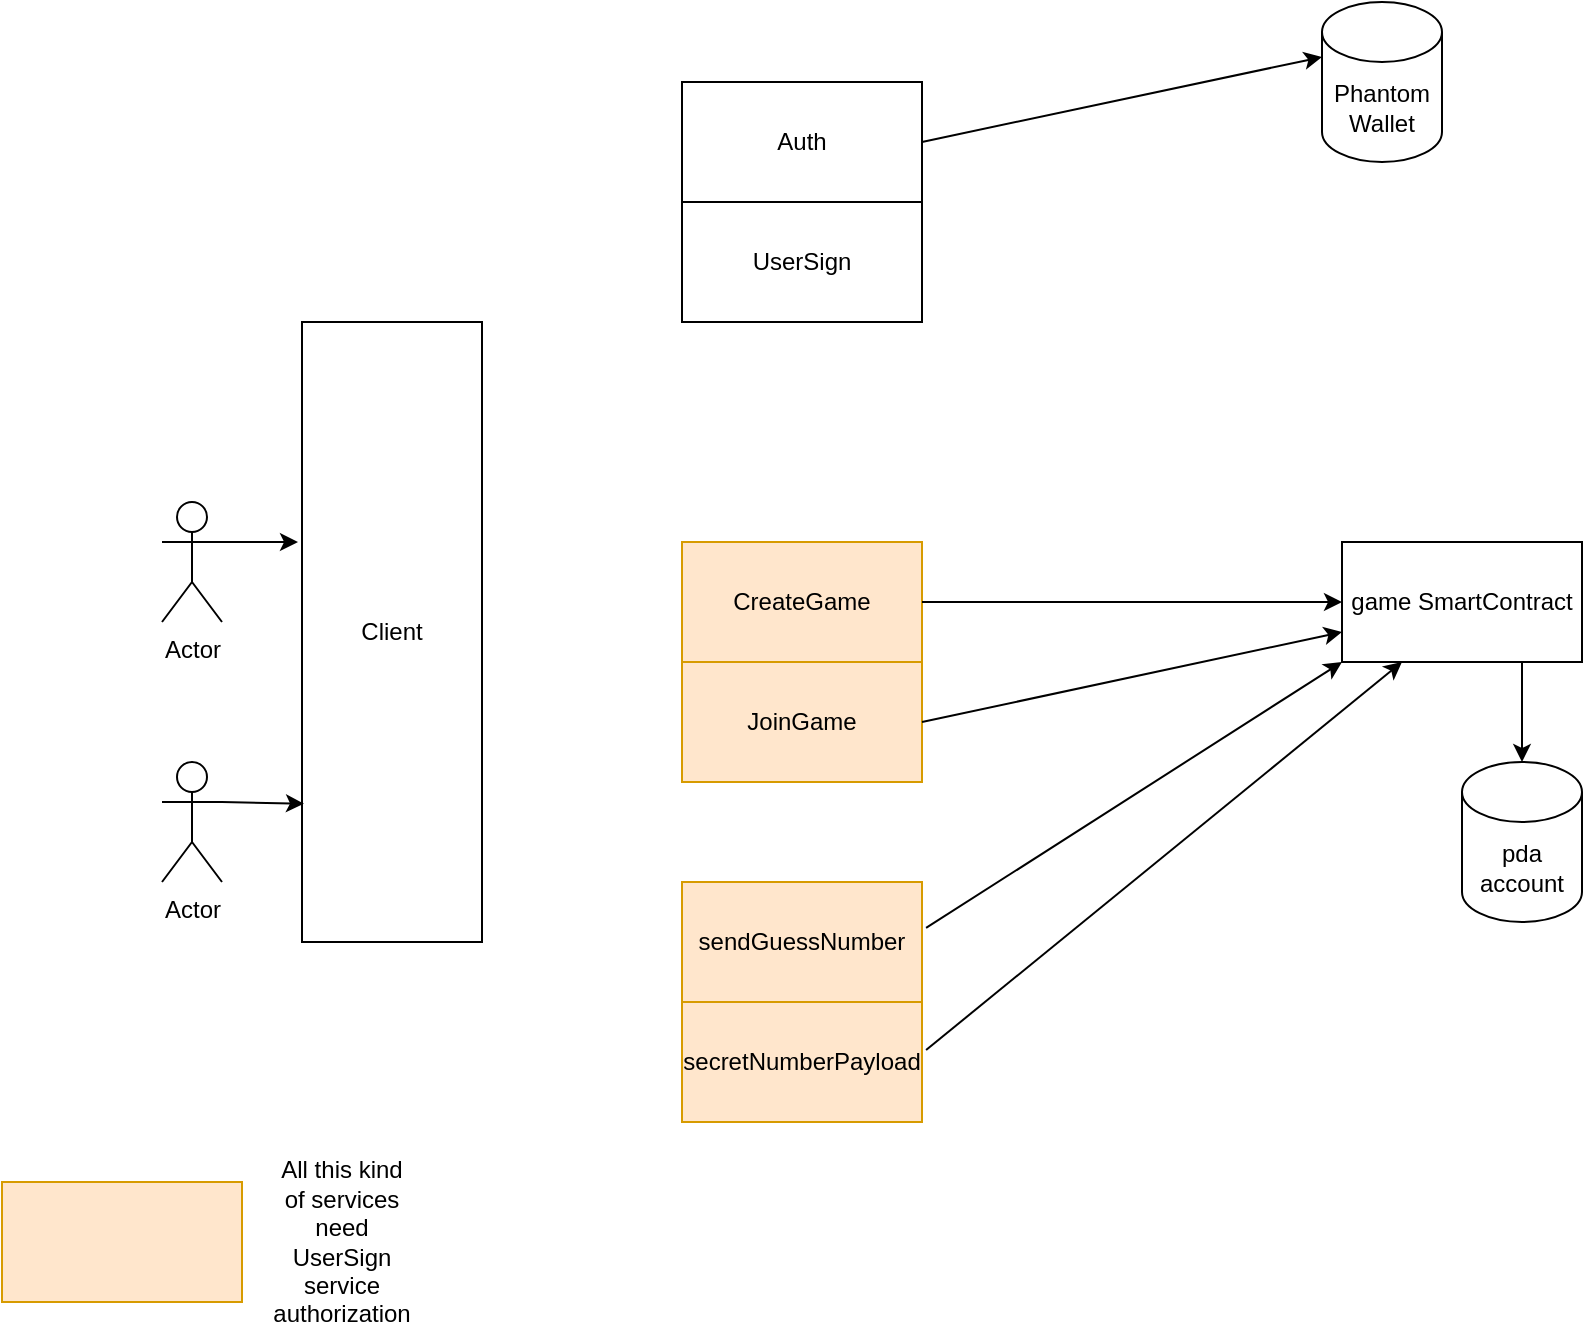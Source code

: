 <mxfile version="15.2.9" type="github">
  <diagram id="HRANH3u2XZls_gorqm9L" name="Page-1">
    <mxGraphModel dx="1422" dy="762" grid="1" gridSize="10" guides="1" tooltips="1" connect="1" arrows="1" fold="1" page="1" pageScale="1" pageWidth="850" pageHeight="1100" math="0" shadow="0">
      <root>
        <mxCell id="0" />
        <mxCell id="1" parent="0" />
        <mxCell id="yjDHvjiuVbuRtsxtX4dv-1" value="Actor" style="shape=umlActor;verticalLabelPosition=bottom;verticalAlign=top;html=1;outlineConnect=0;" vertex="1" parent="1">
          <mxGeometry x="110" y="330" width="30" height="60" as="geometry" />
        </mxCell>
        <mxCell id="yjDHvjiuVbuRtsxtX4dv-4" value="UserSign" style="rounded=0;whiteSpace=wrap;html=1;" vertex="1" parent="1">
          <mxGeometry x="370" y="180" width="120" height="60" as="geometry" />
        </mxCell>
        <mxCell id="yjDHvjiuVbuRtsxtX4dv-5" value="Phantom&lt;br&gt;Wallet" style="shape=cylinder3;whiteSpace=wrap;html=1;boundedLbl=1;backgroundOutline=1;size=15;" vertex="1" parent="1">
          <mxGeometry x="690" y="80" width="60" height="80" as="geometry" />
        </mxCell>
        <mxCell id="yjDHvjiuVbuRtsxtX4dv-7" value="CreateGame" style="rounded=0;whiteSpace=wrap;html=1;fillColor=#ffe6cc;strokeColor=#d79b00;" vertex="1" parent="1">
          <mxGeometry x="370" y="350" width="120" height="60" as="geometry" />
        </mxCell>
        <mxCell id="yjDHvjiuVbuRtsxtX4dv-8" value="JoinGame" style="rounded=0;whiteSpace=wrap;html=1;fillColor=#ffe6cc;strokeColor=#d79b00;" vertex="1" parent="1">
          <mxGeometry x="370" y="410" width="120" height="60" as="geometry" />
        </mxCell>
        <mxCell id="yjDHvjiuVbuRtsxtX4dv-9" value="Auth" style="rounded=0;whiteSpace=wrap;html=1;" vertex="1" parent="1">
          <mxGeometry x="370" y="120" width="120" height="60" as="geometry" />
        </mxCell>
        <mxCell id="yjDHvjiuVbuRtsxtX4dv-11" value="sendGuessNumber" style="rounded=0;whiteSpace=wrap;html=1;fillColor=#ffe6cc;strokeColor=#d79b00;" vertex="1" parent="1">
          <mxGeometry x="370" y="520" width="120" height="60" as="geometry" />
        </mxCell>
        <mxCell id="yjDHvjiuVbuRtsxtX4dv-14" value="" style="endArrow=classic;html=1;exitX=1;exitY=0.5;exitDx=0;exitDy=0;entryX=0;entryY=0;entryDx=0;entryDy=27.5;entryPerimeter=0;" edge="1" parent="1" source="yjDHvjiuVbuRtsxtX4dv-9" target="yjDHvjiuVbuRtsxtX4dv-5">
          <mxGeometry width="50" height="50" relative="1" as="geometry">
            <mxPoint x="390" y="480" as="sourcePoint" />
            <mxPoint x="440" y="430" as="targetPoint" />
          </mxGeometry>
        </mxCell>
        <mxCell id="yjDHvjiuVbuRtsxtX4dv-15" value="" style="endArrow=classic;html=1;exitX=1;exitY=0.5;exitDx=0;exitDy=0;entryX=0;entryY=0.5;entryDx=0;entryDy=0;" edge="1" parent="1" source="yjDHvjiuVbuRtsxtX4dv-7" target="yjDHvjiuVbuRtsxtX4dv-19">
          <mxGeometry width="50" height="50" relative="1" as="geometry">
            <mxPoint x="390" y="490" as="sourcePoint" />
            <mxPoint x="700" y="365" as="targetPoint" />
          </mxGeometry>
        </mxCell>
        <mxCell id="yjDHvjiuVbuRtsxtX4dv-16" value="pda account" style="shape=cylinder3;whiteSpace=wrap;html=1;boundedLbl=1;backgroundOutline=1;size=15;" vertex="1" parent="1">
          <mxGeometry x="760" y="460" width="60" height="80" as="geometry" />
        </mxCell>
        <mxCell id="yjDHvjiuVbuRtsxtX4dv-17" value="" style="endArrow=classic;html=1;exitX=0.75;exitY=1;exitDx=0;exitDy=0;entryX=0.5;entryY=0;entryDx=0;entryDy=0;entryPerimeter=0;" edge="1" parent="1" source="yjDHvjiuVbuRtsxtX4dv-19" target="yjDHvjiuVbuRtsxtX4dv-16">
          <mxGeometry width="50" height="50" relative="1" as="geometry">
            <mxPoint x="708.7" y="354.35" as="sourcePoint" />
            <mxPoint x="450" y="360" as="targetPoint" />
          </mxGeometry>
        </mxCell>
        <mxCell id="yjDHvjiuVbuRtsxtX4dv-19" value="game SmartContract" style="rounded=0;whiteSpace=wrap;html=1;" vertex="1" parent="1">
          <mxGeometry x="700" y="350" width="120" height="60" as="geometry" />
        </mxCell>
        <mxCell id="yjDHvjiuVbuRtsxtX4dv-20" value="" style="endArrow=classic;html=1;exitX=1;exitY=0.5;exitDx=0;exitDy=0;entryX=0;entryY=0.75;entryDx=0;entryDy=0;" edge="1" parent="1" source="yjDHvjiuVbuRtsxtX4dv-8" target="yjDHvjiuVbuRtsxtX4dv-19">
          <mxGeometry width="50" height="50" relative="1" as="geometry">
            <mxPoint x="400" y="400" as="sourcePoint" />
            <mxPoint x="450" y="350" as="targetPoint" />
          </mxGeometry>
        </mxCell>
        <mxCell id="yjDHvjiuVbuRtsxtX4dv-21" value="secretNumberPayload" style="rounded=0;whiteSpace=wrap;html=1;fillColor=#ffe6cc;strokeColor=#d79b00;" vertex="1" parent="1">
          <mxGeometry x="370" y="580" width="120" height="60" as="geometry" />
        </mxCell>
        <mxCell id="yjDHvjiuVbuRtsxtX4dv-22" value="" style="endArrow=classic;html=1;exitX=1.017;exitY=0.383;exitDx=0;exitDy=0;exitPerimeter=0;entryX=0;entryY=1;entryDx=0;entryDy=0;" edge="1" parent="1" source="yjDHvjiuVbuRtsxtX4dv-11" target="yjDHvjiuVbuRtsxtX4dv-19">
          <mxGeometry width="50" height="50" relative="1" as="geometry">
            <mxPoint x="400" y="400" as="sourcePoint" />
            <mxPoint x="450" y="350" as="targetPoint" />
          </mxGeometry>
        </mxCell>
        <mxCell id="yjDHvjiuVbuRtsxtX4dv-24" value="" style="endArrow=classic;html=1;exitX=1.017;exitY=0.4;exitDx=0;exitDy=0;exitPerimeter=0;entryX=0.25;entryY=1;entryDx=0;entryDy=0;" edge="1" parent="1" source="yjDHvjiuVbuRtsxtX4dv-21" target="yjDHvjiuVbuRtsxtX4dv-19">
          <mxGeometry width="50" height="50" relative="1" as="geometry">
            <mxPoint x="400" y="400" as="sourcePoint" />
            <mxPoint x="450" y="350" as="targetPoint" />
          </mxGeometry>
        </mxCell>
        <mxCell id="yjDHvjiuVbuRtsxtX4dv-25" value="Actor" style="shape=umlActor;verticalLabelPosition=bottom;verticalAlign=top;html=1;outlineConnect=0;" vertex="1" parent="1">
          <mxGeometry x="110" y="460" width="30" height="60" as="geometry" />
        </mxCell>
        <mxCell id="yjDHvjiuVbuRtsxtX4dv-26" value="Client" style="rounded=0;whiteSpace=wrap;html=1;" vertex="1" parent="1">
          <mxGeometry x="180" y="240" width="90" height="310" as="geometry" />
        </mxCell>
        <mxCell id="yjDHvjiuVbuRtsxtX4dv-29" value="" style="endArrow=classic;html=1;exitX=1;exitY=0.333;exitDx=0;exitDy=0;exitPerimeter=0;" edge="1" parent="1" source="yjDHvjiuVbuRtsxtX4dv-1">
          <mxGeometry width="50" height="50" relative="1" as="geometry">
            <mxPoint x="470" y="400" as="sourcePoint" />
            <mxPoint x="178" y="350" as="targetPoint" />
          </mxGeometry>
        </mxCell>
        <mxCell id="yjDHvjiuVbuRtsxtX4dv-30" value="" style="endArrow=classic;html=1;entryX=0.011;entryY=0.777;entryDx=0;entryDy=0;entryPerimeter=0;exitX=1;exitY=0.333;exitDx=0;exitDy=0;exitPerimeter=0;" edge="1" parent="1" source="yjDHvjiuVbuRtsxtX4dv-25" target="yjDHvjiuVbuRtsxtX4dv-26">
          <mxGeometry width="50" height="50" relative="1" as="geometry">
            <mxPoint x="470" y="400" as="sourcePoint" />
            <mxPoint x="520" y="350" as="targetPoint" />
          </mxGeometry>
        </mxCell>
        <mxCell id="yjDHvjiuVbuRtsxtX4dv-34" value="" style="rounded=0;whiteSpace=wrap;html=1;fillColor=#ffe6cc;strokeColor=#d79b00;" vertex="1" parent="1">
          <mxGeometry x="30" y="670" width="120" height="60" as="geometry" />
        </mxCell>
        <mxCell id="yjDHvjiuVbuRtsxtX4dv-35" value="All this kind of services need UserSign service authorization" style="text;html=1;strokeColor=none;fillColor=none;align=center;verticalAlign=middle;whiteSpace=wrap;rounded=0;" vertex="1" parent="1">
          <mxGeometry x="180" y="690" width="40" height="20" as="geometry" />
        </mxCell>
      </root>
    </mxGraphModel>
  </diagram>
</mxfile>

